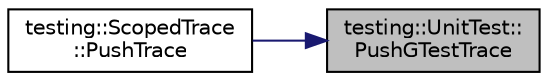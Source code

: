 digraph "testing::UnitTest::PushGTestTrace"
{
 // LATEX_PDF_SIZE
  bgcolor="transparent";
  edge [fontname="Helvetica",fontsize="10",labelfontname="Helvetica",labelfontsize="10"];
  node [fontname="Helvetica",fontsize="10",shape=record];
  rankdir="RL";
  Node1 [label="testing::UnitTest::\lPushGTestTrace",height=0.2,width=0.4,color="black", fillcolor="grey75", style="filled", fontcolor="black",tooltip=" "];
  Node1 -> Node2 [dir="back",color="midnightblue",fontsize="10",style="solid",fontname="Helvetica"];
  Node2 [label="testing::ScopedTrace\l::PushTrace",height=0.2,width=0.4,color="black",URL="$classtesting_1_1ScopedTrace.html#a905304c342012d6ae1493a1ad3b62255",tooltip=" "];
}
